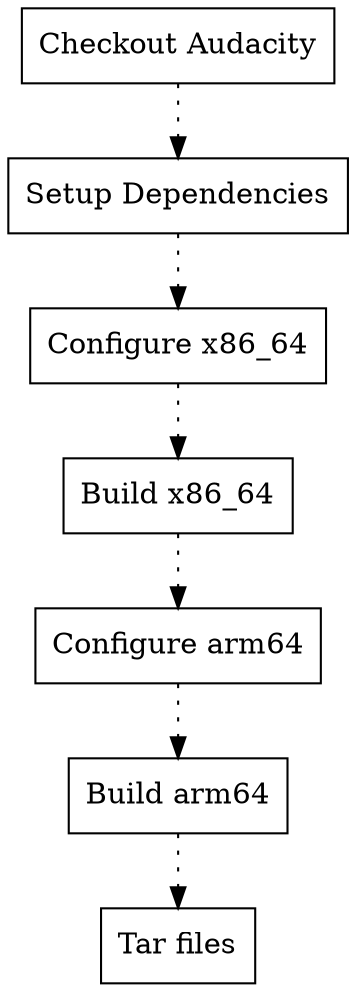 digraph {
	"Checkout Audacity" [shape=rect]
	"Setup Dependencies" [shape=rect]
	"Configure x86_64" [shape=rect]
	"Build x86_64" [shape=rect]
	"Configure arm64" [shape=rect]
	"Build arm64" [shape=rect]
	"Tar files" [shape=rect]
	"Checkout Audacity" -> "Setup Dependencies" [style=dotted xlabel=""]
	"Setup Dependencies" -> "Configure x86_64" [style=dotted xlabel=""]
	"Configure x86_64" -> "Build x86_64" [style=dotted xlabel=""]
	"Build x86_64" -> "Configure arm64" [style=dotted xlabel=""]
	"Configure arm64" -> "Build arm64" [style=dotted xlabel=""]
	"Build arm64" -> "Tar files" [style=dotted xlabel=""]
}
